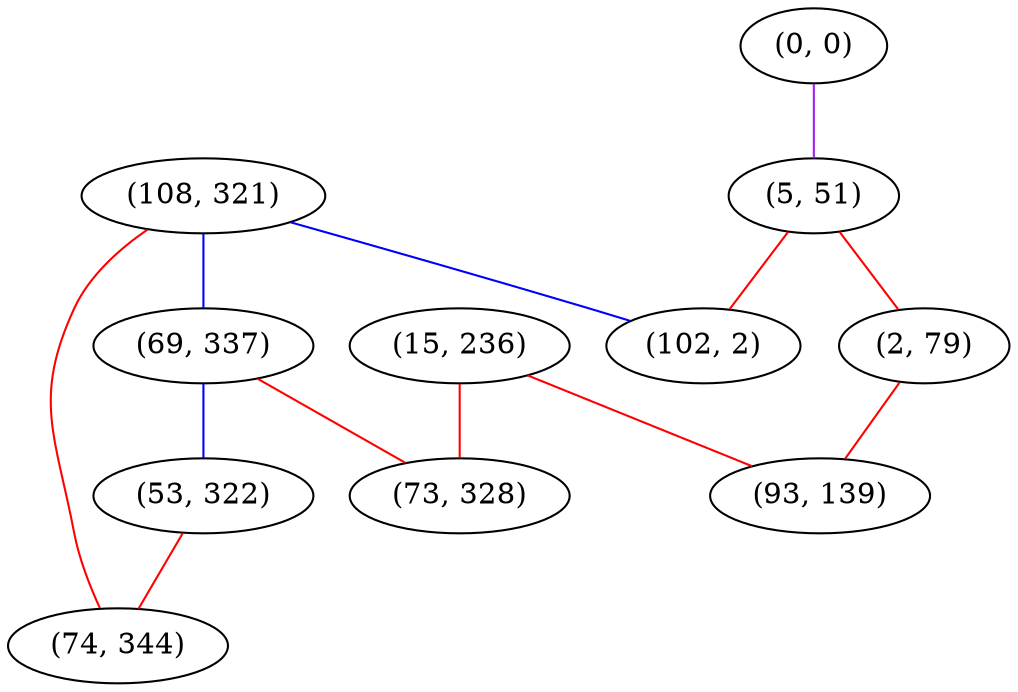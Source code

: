 graph "" {
"(15, 236)";
"(0, 0)";
"(108, 321)";
"(69, 337)";
"(73, 328)";
"(53, 322)";
"(5, 51)";
"(74, 344)";
"(102, 2)";
"(2, 79)";
"(93, 139)";
"(15, 236)" -- "(73, 328)"  [color=red, key=0, weight=1];
"(15, 236)" -- "(93, 139)"  [color=red, key=0, weight=1];
"(0, 0)" -- "(5, 51)"  [color=purple, key=0, weight=4];
"(108, 321)" -- "(74, 344)"  [color=red, key=0, weight=1];
"(108, 321)" -- "(102, 2)"  [color=blue, key=0, weight=3];
"(108, 321)" -- "(69, 337)"  [color=blue, key=0, weight=3];
"(69, 337)" -- "(73, 328)"  [color=red, key=0, weight=1];
"(69, 337)" -- "(53, 322)"  [color=blue, key=0, weight=3];
"(53, 322)" -- "(74, 344)"  [color=red, key=0, weight=1];
"(5, 51)" -- "(2, 79)"  [color=red, key=0, weight=1];
"(5, 51)" -- "(102, 2)"  [color=red, key=0, weight=1];
"(2, 79)" -- "(93, 139)"  [color=red, key=0, weight=1];
}
